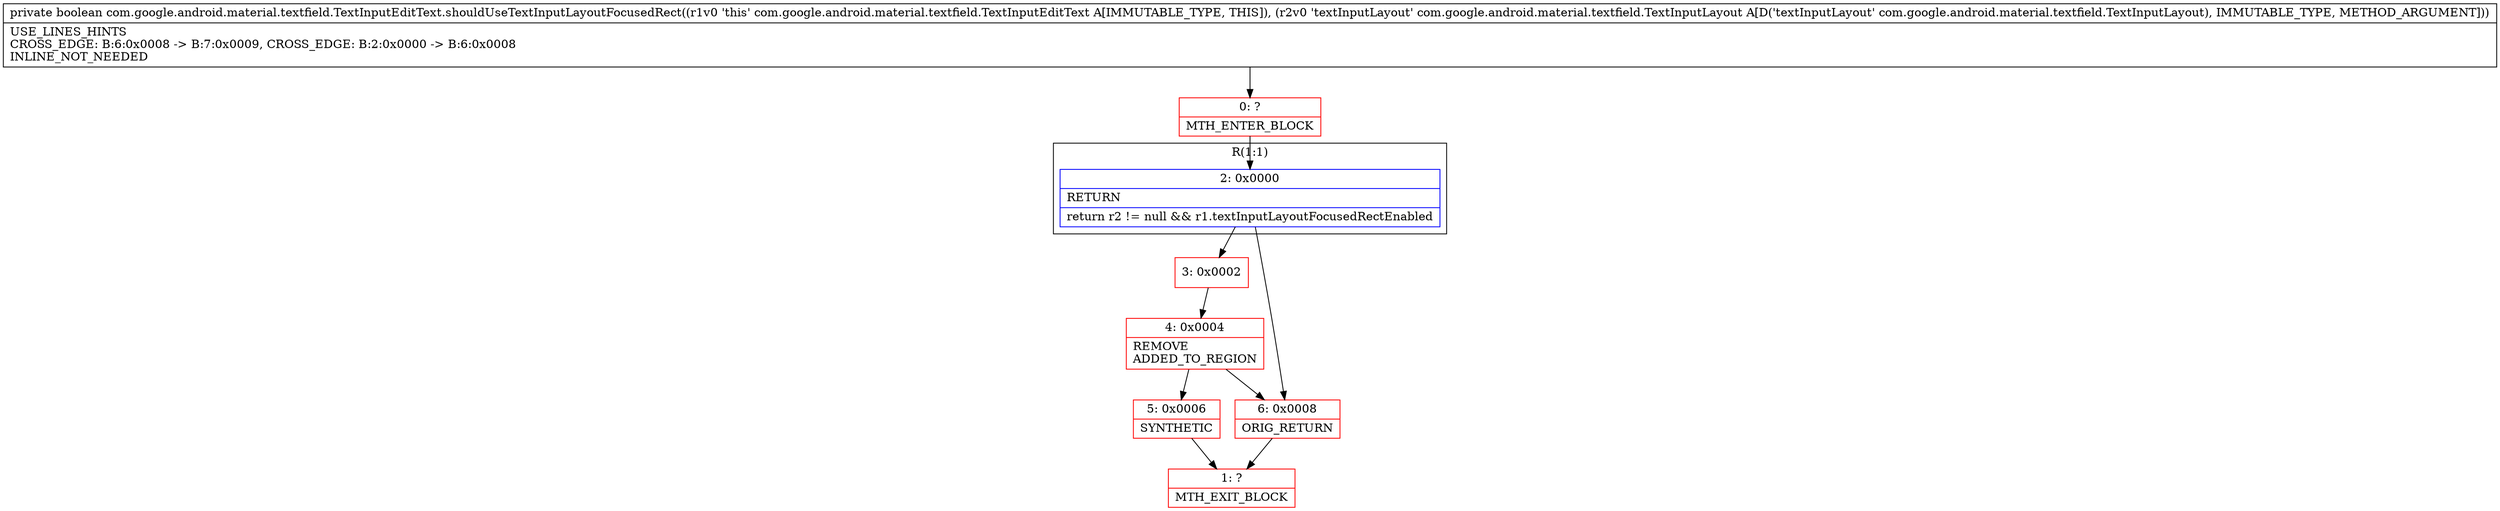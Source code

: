 digraph "CFG forcom.google.android.material.textfield.TextInputEditText.shouldUseTextInputLayoutFocusedRect(Lcom\/google\/android\/material\/textfield\/TextInputLayout;)Z" {
subgraph cluster_Region_253024657 {
label = "R(1:1)";
node [shape=record,color=blue];
Node_2 [shape=record,label="{2\:\ 0x0000|RETURN\l|return r2 != null && r1.textInputLayoutFocusedRectEnabled\l}"];
}
Node_0 [shape=record,color=red,label="{0\:\ ?|MTH_ENTER_BLOCK\l}"];
Node_3 [shape=record,color=red,label="{3\:\ 0x0002}"];
Node_4 [shape=record,color=red,label="{4\:\ 0x0004|REMOVE\lADDED_TO_REGION\l}"];
Node_5 [shape=record,color=red,label="{5\:\ 0x0006|SYNTHETIC\l}"];
Node_1 [shape=record,color=red,label="{1\:\ ?|MTH_EXIT_BLOCK\l}"];
Node_6 [shape=record,color=red,label="{6\:\ 0x0008|ORIG_RETURN\l}"];
MethodNode[shape=record,label="{private boolean com.google.android.material.textfield.TextInputEditText.shouldUseTextInputLayoutFocusedRect((r1v0 'this' com.google.android.material.textfield.TextInputEditText A[IMMUTABLE_TYPE, THIS]), (r2v0 'textInputLayout' com.google.android.material.textfield.TextInputLayout A[D('textInputLayout' com.google.android.material.textfield.TextInputLayout), IMMUTABLE_TYPE, METHOD_ARGUMENT]))  | USE_LINES_HINTS\lCROSS_EDGE: B:6:0x0008 \-\> B:7:0x0009, CROSS_EDGE: B:2:0x0000 \-\> B:6:0x0008\lINLINE_NOT_NEEDED\l}"];
MethodNode -> Node_0;Node_2 -> Node_3;
Node_2 -> Node_6;
Node_0 -> Node_2;
Node_3 -> Node_4;
Node_4 -> Node_5;
Node_4 -> Node_6;
Node_5 -> Node_1;
Node_6 -> Node_1;
}

